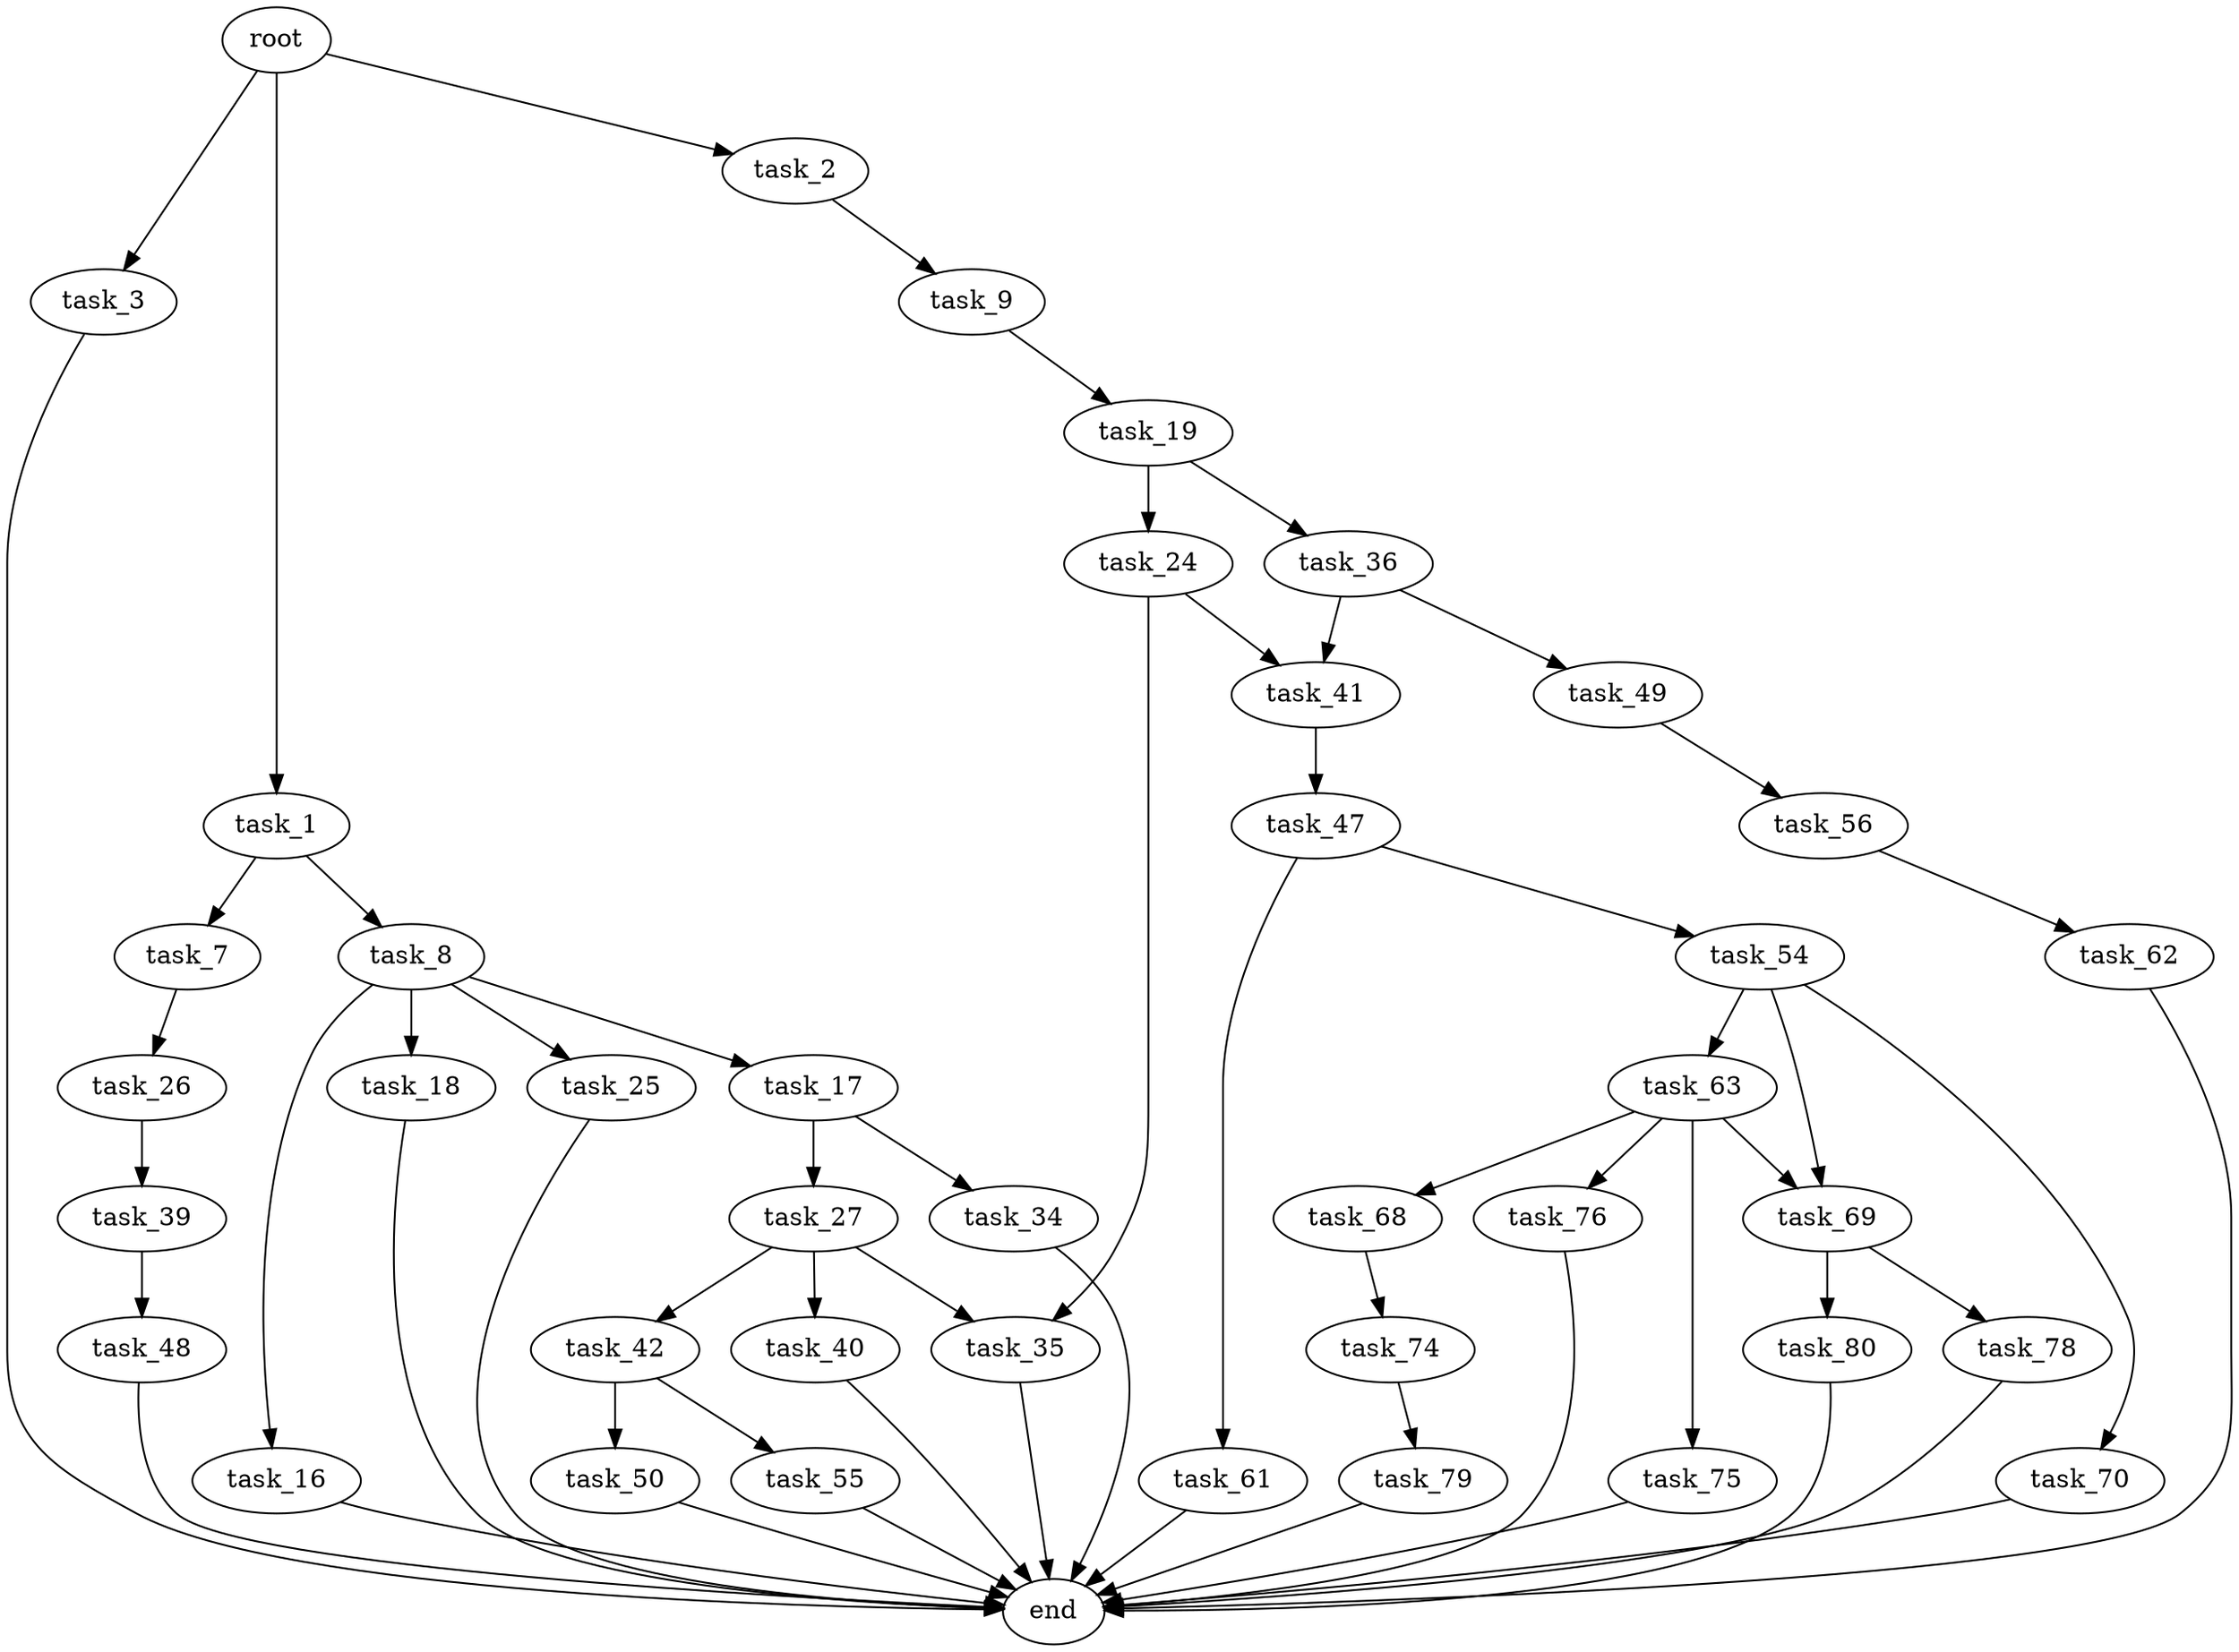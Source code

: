 digraph G {
  root [size="0.000000"];
  task_1 [size="51373256906.000000"];
  task_2 [size="436154078100.000000"];
  task_3 [size="406558160683.000000"];
  task_7 [size="1073741824000.000000"];
  task_8 [size="147736201031.000000"];
  task_9 [size="26128010017.000000"];
  end [size="0.000000"];
  task_26 [size="99437462028.000000"];
  task_16 [size="8589934592.000000"];
  task_17 [size="5877595963.000000"];
  task_18 [size="3728473089.000000"];
  task_25 [size="8589934592.000000"];
  task_19 [size="641573260453.000000"];
  task_27 [size="7726174701.000000"];
  task_34 [size="230904642052.000000"];
  task_24 [size="8589934592.000000"];
  task_36 [size="231928233984.000000"];
  task_35 [size="368293445632.000000"];
  task_41 [size="368293445632.000000"];
  task_39 [size="1073741824000.000000"];
  task_40 [size="134217728000.000000"];
  task_42 [size="1073741824000.000000"];
  task_49 [size="28991029248.000000"];
  task_48 [size="28991029248.000000"];
  task_47 [size="58852565128.000000"];
  task_50 [size="27100153056.000000"];
  task_55 [size="549755813888.000000"];
  task_54 [size="956631344633.000000"];
  task_61 [size="28991029248.000000"];
  task_56 [size="29624492216.000000"];
  task_63 [size="6523651096.000000"];
  task_69 [size="368293445632.000000"];
  task_70 [size="172873170917.000000"];
  task_62 [size="304272707242.000000"];
  task_68 [size="231779280235.000000"];
  task_75 [size="1073741824000.000000"];
  task_76 [size="1283653113463.000000"];
  task_74 [size="4944248597.000000"];
  task_78 [size="17352285112.000000"];
  task_80 [size="557307318.000000"];
  task_79 [size="134217728000.000000"];

  root -> task_1 [size="1.000000"];
  root -> task_2 [size="1.000000"];
  root -> task_3 [size="1.000000"];
  task_1 -> task_7 [size="838860800.000000"];
  task_1 -> task_8 [size="838860800.000000"];
  task_2 -> task_9 [size="536870912.000000"];
  task_3 -> end [size="1.000000"];
  task_7 -> task_26 [size="838860800.000000"];
  task_8 -> task_16 [size="301989888.000000"];
  task_8 -> task_17 [size="301989888.000000"];
  task_8 -> task_18 [size="301989888.000000"];
  task_8 -> task_25 [size="301989888.000000"];
  task_9 -> task_19 [size="679477248.000000"];
  task_26 -> task_39 [size="75497472.000000"];
  task_16 -> end [size="1.000000"];
  task_17 -> task_27 [size="679477248.000000"];
  task_17 -> task_34 [size="679477248.000000"];
  task_18 -> end [size="1.000000"];
  task_25 -> end [size="1.000000"];
  task_19 -> task_24 [size="679477248.000000"];
  task_19 -> task_36 [size="679477248.000000"];
  task_27 -> task_35 [size="301989888.000000"];
  task_27 -> task_40 [size="301989888.000000"];
  task_27 -> task_42 [size="301989888.000000"];
  task_34 -> end [size="1.000000"];
  task_24 -> task_35 [size="33554432.000000"];
  task_24 -> task_41 [size="33554432.000000"];
  task_36 -> task_41 [size="301989888.000000"];
  task_36 -> task_49 [size="301989888.000000"];
  task_35 -> end [size="1.000000"];
  task_41 -> task_47 [size="411041792.000000"];
  task_39 -> task_48 [size="838860800.000000"];
  task_40 -> end [size="1.000000"];
  task_42 -> task_50 [size="838860800.000000"];
  task_42 -> task_55 [size="838860800.000000"];
  task_49 -> task_56 [size="75497472.000000"];
  task_48 -> end [size="1.000000"];
  task_47 -> task_54 [size="209715200.000000"];
  task_47 -> task_61 [size="209715200.000000"];
  task_50 -> end [size="1.000000"];
  task_55 -> end [size="1.000000"];
  task_54 -> task_63 [size="679477248.000000"];
  task_54 -> task_69 [size="679477248.000000"];
  task_54 -> task_70 [size="679477248.000000"];
  task_61 -> end [size="1.000000"];
  task_56 -> task_62 [size="536870912.000000"];
  task_63 -> task_68 [size="134217728.000000"];
  task_63 -> task_69 [size="134217728.000000"];
  task_63 -> task_75 [size="134217728.000000"];
  task_63 -> task_76 [size="134217728.000000"];
  task_69 -> task_78 [size="411041792.000000"];
  task_69 -> task_80 [size="411041792.000000"];
  task_70 -> end [size="1.000000"];
  task_62 -> end [size="1.000000"];
  task_68 -> task_74 [size="209715200.000000"];
  task_75 -> end [size="1.000000"];
  task_76 -> end [size="1.000000"];
  task_74 -> task_79 [size="134217728.000000"];
  task_78 -> end [size="1.000000"];
  task_80 -> end [size="1.000000"];
  task_79 -> end [size="1.000000"];
}
